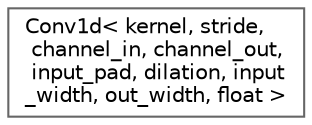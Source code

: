 digraph "Graphical Class Hierarchy"
{
 // LATEX_PDF_SIZE
  bgcolor="transparent";
  edge [fontname=Helvetica,fontsize=10,labelfontname=Helvetica,labelfontsize=10];
  node [fontname=Helvetica,fontsize=10,shape=box,height=0.2,width=0.4];
  rankdir="LR";
  Node0 [id="Node000000",label="Conv1d\< kernel, stride,\l channel_in, channel_out,\l input_pad, dilation, input\l_width, out_width, float \>",height=0.2,width=0.4,color="grey40", fillcolor="white", style="filled",URL="$class_conv1d.html",tooltip=" "];
}
